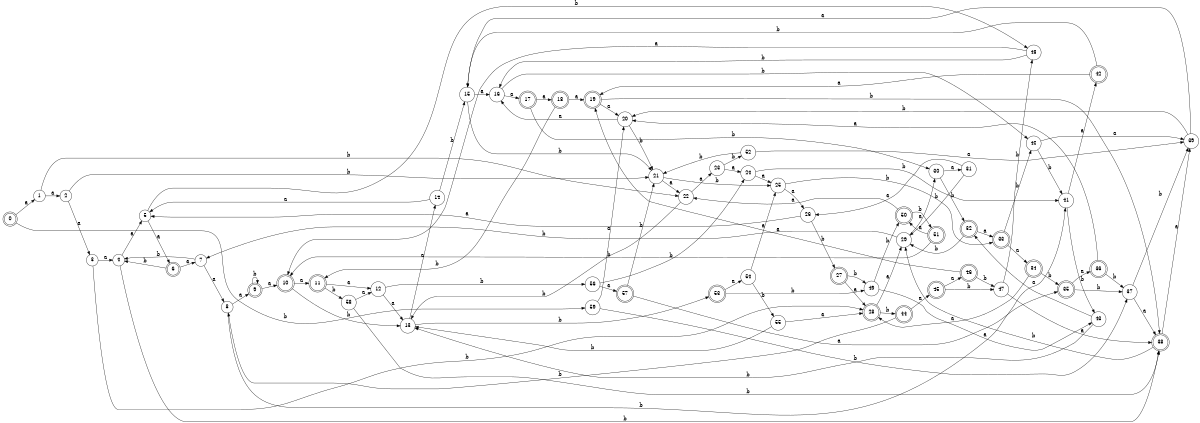 digraph n48_5 {
__start0 [label="" shape="none"];

rankdir=LR;
size="8,5";

s0 [style="rounded,filled", color="black", fillcolor="white" shape="doublecircle", label="0"];
s1 [style="filled", color="black", fillcolor="white" shape="circle", label="1"];
s2 [style="filled", color="black", fillcolor="white" shape="circle", label="2"];
s3 [style="filled", color="black", fillcolor="white" shape="circle", label="3"];
s4 [style="filled", color="black", fillcolor="white" shape="circle", label="4"];
s5 [style="filled", color="black", fillcolor="white" shape="circle", label="5"];
s6 [style="rounded,filled", color="black", fillcolor="white" shape="doublecircle", label="6"];
s7 [style="filled", color="black", fillcolor="white" shape="circle", label="7"];
s8 [style="filled", color="black", fillcolor="white" shape="circle", label="8"];
s9 [style="rounded,filled", color="black", fillcolor="white" shape="doublecircle", label="9"];
s10 [style="rounded,filled", color="black", fillcolor="white" shape="doublecircle", label="10"];
s11 [style="rounded,filled", color="black", fillcolor="white" shape="doublecircle", label="11"];
s12 [style="filled", color="black", fillcolor="white" shape="circle", label="12"];
s13 [style="filled", color="black", fillcolor="white" shape="circle", label="13"];
s14 [style="filled", color="black", fillcolor="white" shape="circle", label="14"];
s15 [style="filled", color="black", fillcolor="white" shape="circle", label="15"];
s16 [style="filled", color="black", fillcolor="white" shape="circle", label="16"];
s17 [style="rounded,filled", color="black", fillcolor="white" shape="doublecircle", label="17"];
s18 [style="rounded,filled", color="black", fillcolor="white" shape="doublecircle", label="18"];
s19 [style="rounded,filled", color="black", fillcolor="white" shape="doublecircle", label="19"];
s20 [style="filled", color="black", fillcolor="white" shape="circle", label="20"];
s21 [style="filled", color="black", fillcolor="white" shape="circle", label="21"];
s22 [style="filled", color="black", fillcolor="white" shape="circle", label="22"];
s23 [style="filled", color="black", fillcolor="white" shape="circle", label="23"];
s24 [style="filled", color="black", fillcolor="white" shape="circle", label="24"];
s25 [style="filled", color="black", fillcolor="white" shape="circle", label="25"];
s26 [style="filled", color="black", fillcolor="white" shape="circle", label="26"];
s27 [style="rounded,filled", color="black", fillcolor="white" shape="doublecircle", label="27"];
s28 [style="rounded,filled", color="black", fillcolor="white" shape="doublecircle", label="28"];
s29 [style="filled", color="black", fillcolor="white" shape="circle", label="29"];
s30 [style="filled", color="black", fillcolor="white" shape="circle", label="30"];
s31 [style="filled", color="black", fillcolor="white" shape="circle", label="31"];
s32 [style="rounded,filled", color="black", fillcolor="white" shape="doublecircle", label="32"];
s33 [style="rounded,filled", color="black", fillcolor="white" shape="doublecircle", label="33"];
s34 [style="rounded,filled", color="black", fillcolor="white" shape="doublecircle", label="34"];
s35 [style="rounded,filled", color="black", fillcolor="white" shape="doublecircle", label="35"];
s36 [style="rounded,filled", color="black", fillcolor="white" shape="doublecircle", label="36"];
s37 [style="filled", color="black", fillcolor="white" shape="circle", label="37"];
s38 [style="rounded,filled", color="black", fillcolor="white" shape="doublecircle", label="38"];
s39 [style="filled", color="black", fillcolor="white" shape="circle", label="39"];
s40 [style="filled", color="black", fillcolor="white" shape="circle", label="40"];
s41 [style="filled", color="black", fillcolor="white" shape="circle", label="41"];
s42 [style="rounded,filled", color="black", fillcolor="white" shape="doublecircle", label="42"];
s43 [style="filled", color="black", fillcolor="white" shape="circle", label="43"];
s44 [style="rounded,filled", color="black", fillcolor="white" shape="doublecircle", label="44"];
s45 [style="rounded,filled", color="black", fillcolor="white" shape="doublecircle", label="45"];
s46 [style="rounded,filled", color="black", fillcolor="white" shape="doublecircle", label="46"];
s47 [style="filled", color="black", fillcolor="white" shape="circle", label="47"];
s48 [style="filled", color="black", fillcolor="white" shape="circle", label="48"];
s49 [style="filled", color="black", fillcolor="white" shape="circle", label="49"];
s50 [style="rounded,filled", color="black", fillcolor="white" shape="doublecircle", label="50"];
s51 [style="rounded,filled", color="black", fillcolor="white" shape="doublecircle", label="51"];
s52 [style="filled", color="black", fillcolor="white" shape="circle", label="52"];
s53 [style="rounded,filled", color="black", fillcolor="white" shape="doublecircle", label="53"];
s54 [style="filled", color="black", fillcolor="white" shape="circle", label="54"];
s55 [style="filled", color="black", fillcolor="white" shape="circle", label="55"];
s56 [style="filled", color="black", fillcolor="white" shape="circle", label="56"];
s57 [style="rounded,filled", color="black", fillcolor="white" shape="doublecircle", label="57"];
s58 [style="filled", color="black", fillcolor="white" shape="circle", label="58"];
s59 [style="filled", color="black", fillcolor="white" shape="circle", label="59"];
s0 -> s1 [label="a"];
s0 -> s59 [label="b"];
s1 -> s2 [label="a"];
s1 -> s22 [label="b"];
s2 -> s3 [label="a"];
s2 -> s21 [label="b"];
s3 -> s4 [label="a"];
s3 -> s28 [label="b"];
s4 -> s5 [label="a"];
s4 -> s38 [label="b"];
s5 -> s6 [label="a"];
s5 -> s48 [label="b"];
s6 -> s7 [label="a"];
s6 -> s4 [label="b"];
s7 -> s8 [label="a"];
s7 -> s4 [label="b"];
s8 -> s9 [label="a"];
s8 -> s41 [label="b"];
s9 -> s10 [label="a"];
s9 -> s9 [label="b"];
s10 -> s11 [label="a"];
s10 -> s13 [label="b"];
s11 -> s12 [label="a"];
s11 -> s58 [label="b"];
s12 -> s13 [label="a"];
s12 -> s56 [label="b"];
s13 -> s14 [label="a"];
s13 -> s53 [label="b"];
s14 -> s5 [label="a"];
s14 -> s15 [label="b"];
s15 -> s16 [label="a"];
s15 -> s21 [label="b"];
s16 -> s17 [label="a"];
s16 -> s40 [label="b"];
s17 -> s18 [label="a"];
s17 -> s30 [label="b"];
s18 -> s19 [label="a"];
s18 -> s11 [label="b"];
s19 -> s20 [label="a"];
s19 -> s38 [label="b"];
s20 -> s16 [label="a"];
s20 -> s21 [label="b"];
s21 -> s22 [label="a"];
s21 -> s25 [label="b"];
s22 -> s23 [label="a"];
s22 -> s13 [label="b"];
s23 -> s24 [label="a"];
s23 -> s52 [label="b"];
s24 -> s25 [label="a"];
s24 -> s41 [label="b"];
s25 -> s26 [label="a"];
s25 -> s33 [label="b"];
s26 -> s5 [label="a"];
s26 -> s27 [label="b"];
s27 -> s28 [label="a"];
s27 -> s49 [label="b"];
s28 -> s29 [label="a"];
s28 -> s44 [label="b"];
s29 -> s30 [label="a"];
s29 -> s7 [label="b"];
s30 -> s31 [label="a"];
s30 -> s32 [label="b"];
s31 -> s26 [label="a"];
s31 -> s29 [label="b"];
s32 -> s33 [label="a"];
s32 -> s29 [label="b"];
s33 -> s34 [label="a"];
s33 -> s40 [label="b"];
s34 -> s28 [label="a"];
s34 -> s35 [label="b"];
s35 -> s36 [label="a"];
s35 -> s37 [label="b"];
s36 -> s20 [label="a"];
s36 -> s37 [label="b"];
s37 -> s38 [label="a"];
s37 -> s39 [label="b"];
s38 -> s39 [label="a"];
s38 -> s29 [label="b"];
s39 -> s15 [label="a"];
s39 -> s20 [label="b"];
s40 -> s39 [label="a"];
s40 -> s41 [label="b"];
s41 -> s42 [label="a"];
s41 -> s43 [label="b"];
s42 -> s19 [label="a"];
s42 -> s15 [label="b"];
s43 -> s32 [label="a"];
s43 -> s13 [label="b"];
s44 -> s45 [label="a"];
s44 -> s8 [label="b"];
s45 -> s46 [label="a"];
s45 -> s47 [label="b"];
s46 -> s19 [label="a"];
s46 -> s47 [label="b"];
s47 -> s38 [label="a"];
s47 -> s48 [label="b"];
s48 -> s10 [label="a"];
s48 -> s16 [label="b"];
s49 -> s43 [label="a"];
s49 -> s50 [label="b"];
s50 -> s22 [label="a"];
s50 -> s51 [label="b"];
s51 -> s50 [label="a"];
s51 -> s10 [label="b"];
s52 -> s39 [label="a"];
s52 -> s21 [label="b"];
s53 -> s54 [label="a"];
s53 -> s49 [label="b"];
s54 -> s25 [label="a"];
s54 -> s55 [label="b"];
s55 -> s28 [label="a"];
s55 -> s13 [label="b"];
s56 -> s57 [label="a"];
s56 -> s24 [label="b"];
s57 -> s35 [label="a"];
s57 -> s21 [label="b"];
s58 -> s12 [label="a"];
s58 -> s38 [label="b"];
s59 -> s20 [label="a"];
s59 -> s37 [label="b"];

}
